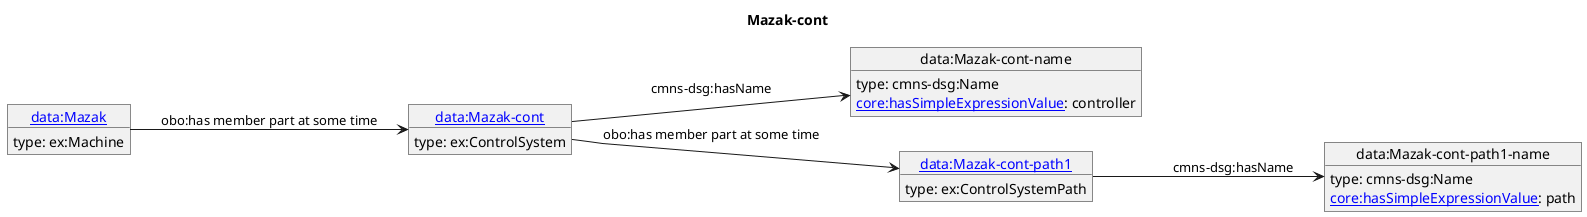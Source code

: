 @startuml
skinparam linetype polyline
left to right direction
title Mazak-cont
object "[[./Mazak-cont.html data:Mazak-cont]]" as o1 {
 type: ex:ControlSystem 
}
object "data:Mazak-cont-name" as o2 {
 type: cmns-dsg:Name 
}
object "[[./Mazak-cont-path1.html data:Mazak-cont-path1]]" as o3 {
 type: ex:ControlSystemPath 
}
object "data:Mazak-cont-path1-name" as o4 {
 type: cmns-dsg:Name 
}
object "[[./Mazak.html data:Mazak]]" as o5 {
 type: ex:Machine 
}
o1 --> o2 : cmns-dsg:hasName
o2 : [[https://spec.industrialontologies.org/ontology/core/Core/hasSimpleExpressionValue core:hasSimpleExpressionValue]]: controller
o1 --> o3 : obo:has member part at some time
o3 --> o4 : cmns-dsg:hasName
o4 : [[https://spec.industrialontologies.org/ontology/core/Core/hasSimpleExpressionValue core:hasSimpleExpressionValue]]: path
o5 --> o1 : obo:has member part at some time
@enduml
